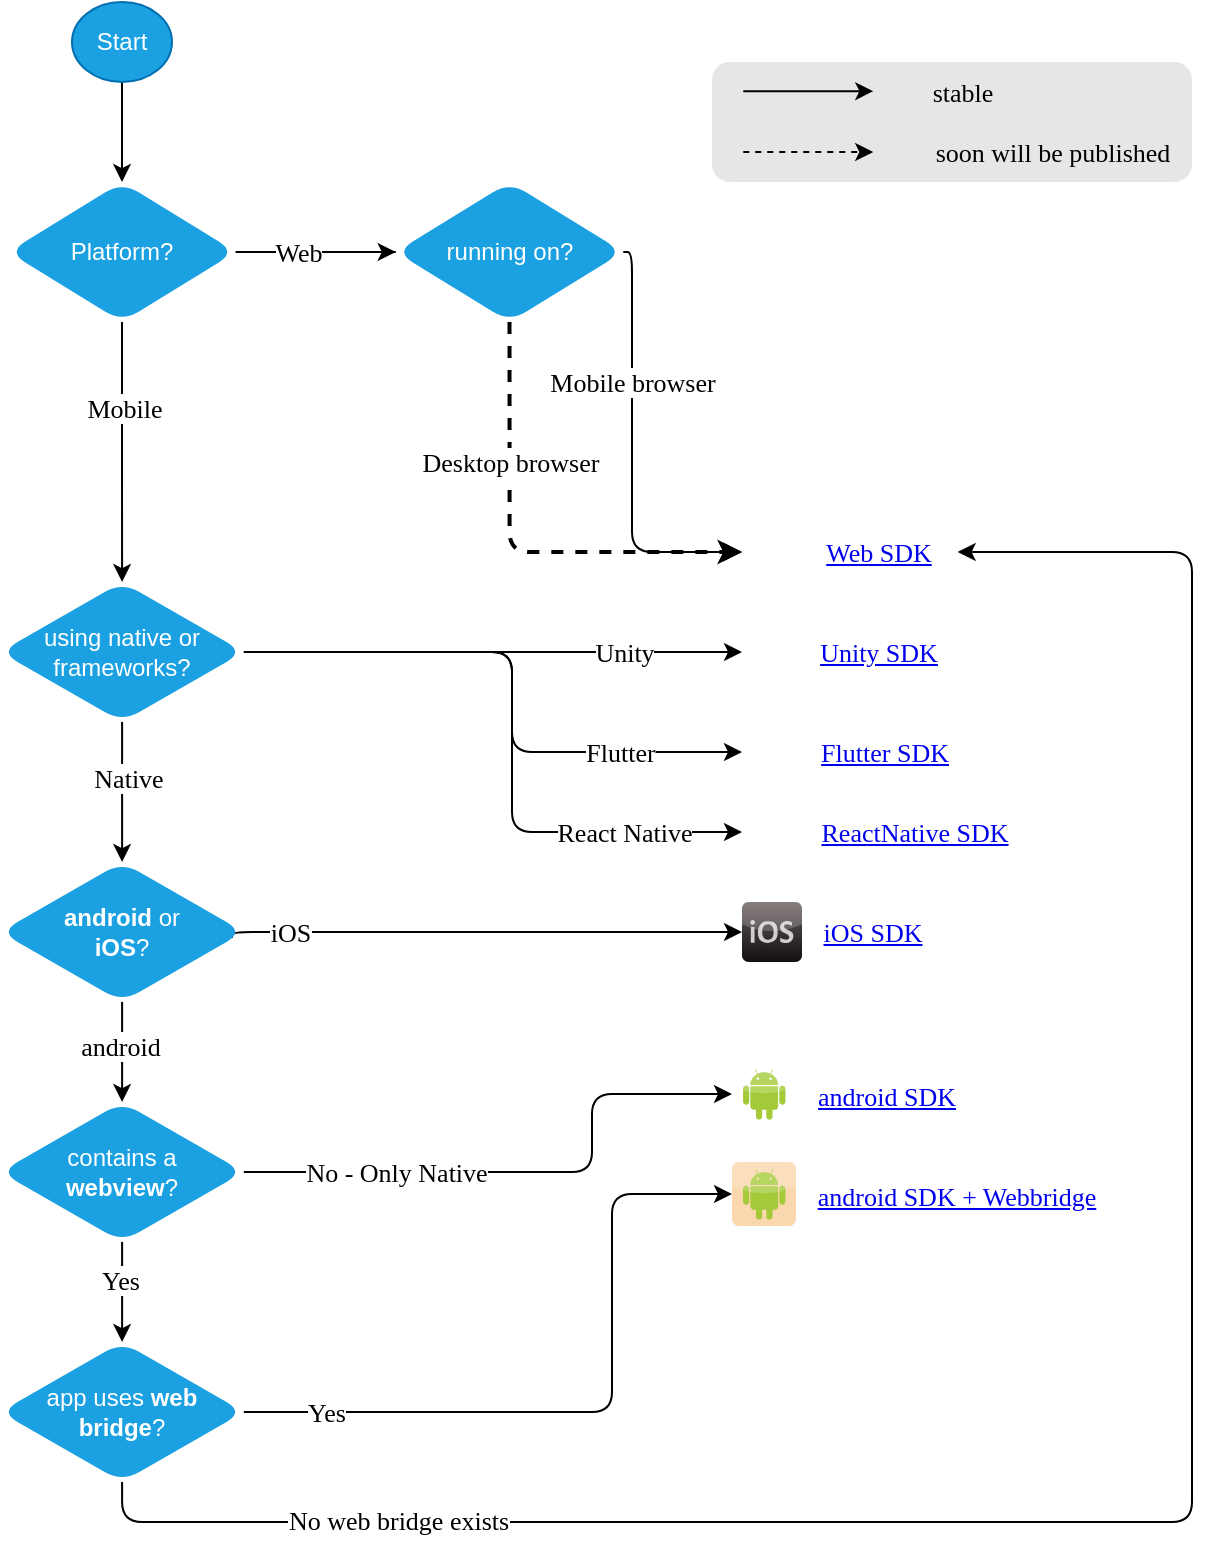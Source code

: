 <mxfile version="20.1.1" type="github"><diagram id="rmzOahfYlKzAROvoxuqg" name="Page-1"><mxGraphModel dx="918" dy="479" grid="1" gridSize="10" guides="1" tooltips="1" connect="1" arrows="1" fold="1" page="1" pageScale="1" pageWidth="850" pageHeight="1100" math="0" shadow="0"><root><mxCell id="0"/><mxCell id="1" parent="0"/><mxCell id="IYTiLEhlw6lP6kUkybA1-132" value="" style="rounded=1;whiteSpace=wrap;html=1;sketch=0;fontFamily=Garamond;fontSize=13;fillColor=#E6E6E6;strokeColor=none;" vertex="1" parent="1"><mxGeometry x="730" y="110" width="240" height="60" as="geometry"/></mxCell><mxCell id="IYTiLEhlw6lP6kUkybA1-131" value="soon will be published" style="text;html=1;align=center;verticalAlign=middle;resizable=0;points=[];autosize=1;strokeColor=none;fillColor=none;fontSize=13;fontFamily=Garamond;" vertex="1" parent="1"><mxGeometry x="830" y="140" width="140" height="30" as="geometry"/></mxCell><mxCell id="IYTiLEhlw6lP6kUkybA1-4" value="" style="edgeStyle=orthogonalEdgeStyle;rounded=0;orthogonalLoop=1;jettySize=auto;html=1;" edge="1" parent="1" source="IYTiLEhlw6lP6kUkybA1-2" target="IYTiLEhlw6lP6kUkybA1-3"><mxGeometry relative="1" as="geometry"/></mxCell><mxCell id="IYTiLEhlw6lP6kUkybA1-2" value="Start" style="ellipse;whiteSpace=wrap;html=1;fillColor=#1ba1e2;fontColor=#ffffff;strokeColor=#006EAF;" vertex="1" parent="1"><mxGeometry x="410" y="80" width="50" height="40" as="geometry"/></mxCell><mxCell id="IYTiLEhlw6lP6kUkybA1-72" value="" style="edgeStyle=orthogonalEdgeStyle;rounded=0;orthogonalLoop=1;jettySize=auto;html=1;fontFamily=Garamond;fontSize=13;" edge="1" parent="1" source="IYTiLEhlw6lP6kUkybA1-3" target="IYTiLEhlw6lP6kUkybA1-71"><mxGeometry relative="1" as="geometry"/></mxCell><mxCell id="IYTiLEhlw6lP6kUkybA1-75" value="" style="edgeStyle=orthogonalEdgeStyle;rounded=0;orthogonalLoop=1;jettySize=auto;html=1;fontFamily=Garamond;fontSize=13;" edge="1" parent="1" source="IYTiLEhlw6lP6kUkybA1-3" target="IYTiLEhlw6lP6kUkybA1-74"><mxGeometry relative="1" as="geometry"/></mxCell><mxCell id="IYTiLEhlw6lP6kUkybA1-78" value="Mobile" style="edgeLabel;html=1;align=center;verticalAlign=middle;resizable=0;points=[];fontSize=13;fontFamily=Garamond;" vertex="1" connectable="0" parent="IYTiLEhlw6lP6kUkybA1-75"><mxGeometry x="-0.346" y="1" relative="1" as="geometry"><mxPoint as="offset"/></mxGeometry></mxCell><mxCell id="IYTiLEhlw6lP6kUkybA1-3" value="Platform?" style="rhombus;whiteSpace=wrap;html=1;fillColor=#1ba1e2;strokeColor=none;fontColor=#ffffff;rounded=1;perimeterSpacing=0;spacing=22;" vertex="1" parent="1"><mxGeometry x="378.13" y="170" width="113.75" height="70" as="geometry"/></mxCell><mxCell id="IYTiLEhlw6lP6kUkybA1-73" value="" style="edgeStyle=orthogonalEdgeStyle;rounded=0;orthogonalLoop=1;jettySize=auto;html=1;fontFamily=Garamond;fontSize=13;endArrow=none;endFill=0;" edge="1" parent="1" source="IYTiLEhlw6lP6kUkybA1-71" target="IYTiLEhlw6lP6kUkybA1-3"><mxGeometry relative="1" as="geometry"/></mxCell><mxCell id="IYTiLEhlw6lP6kUkybA1-77" value="Web" style="edgeLabel;html=1;align=center;verticalAlign=middle;resizable=0;points=[];fontSize=13;fontFamily=Garamond;" vertex="1" connectable="0" parent="IYTiLEhlw6lP6kUkybA1-73"><mxGeometry x="0.241" relative="1" as="geometry"><mxPoint as="offset"/></mxGeometry></mxCell><mxCell id="IYTiLEhlw6lP6kUkybA1-97" style="edgeStyle=elbowEdgeStyle;rounded=1;orthogonalLoop=1;jettySize=auto;html=1;fontFamily=Garamond;fontSize=13;endArrow=classic;endFill=1;entryX=0;entryY=0.5;entryDx=0;entryDy=0;jumpStyle=none;" edge="1" parent="1" source="IYTiLEhlw6lP6kUkybA1-71" target="IYTiLEhlw6lP6kUkybA1-93"><mxGeometry relative="1" as="geometry"><mxPoint x="870" y="460" as="targetPoint"/><Array as="points"><mxPoint x="690" y="300"/><mxPoint x="700" y="310"/><mxPoint x="800" y="300"/><mxPoint x="880" y="360"/><mxPoint x="800" y="390"/><mxPoint x="800" y="320"/><mxPoint x="830" y="290"/></Array></mxGeometry></mxCell><mxCell id="IYTiLEhlw6lP6kUkybA1-98" value="Mobile browser" style="edgeLabel;html=1;align=center;verticalAlign=middle;resizable=0;points=[];fontSize=13;fontFamily=Garamond;" vertex="1" connectable="0" parent="IYTiLEhlw6lP6kUkybA1-97"><mxGeometry x="-0.853" y="-2" relative="1" as="geometry"><mxPoint x="2" y="54" as="offset"/></mxGeometry></mxCell><mxCell id="IYTiLEhlw6lP6kUkybA1-99" style="edgeStyle=orthogonalEdgeStyle;rounded=1;jumpStyle=none;orthogonalLoop=1;jettySize=auto;html=1;entryX=0;entryY=0.5;entryDx=0;entryDy=0;fontFamily=Garamond;fontSize=13;endArrow=classic;endFill=1;exitX=0.5;exitY=1;exitDx=0;exitDy=0;dashed=1;jumpSize=6;strokeWidth=2;" edge="1" parent="1" source="IYTiLEhlw6lP6kUkybA1-71" target="IYTiLEhlw6lP6kUkybA1-93"><mxGeometry relative="1" as="geometry"><Array as="points"><mxPoint x="629" y="355"/></Array></mxGeometry></mxCell><mxCell id="IYTiLEhlw6lP6kUkybA1-100" value="Desktop browser" style="edgeLabel;html=1;align=center;verticalAlign=middle;resizable=0;points=[];fontSize=13;fontFamily=Garamond;" vertex="1" connectable="0" parent="IYTiLEhlw6lP6kUkybA1-99"><mxGeometry x="-0.799" relative="1" as="geometry"><mxPoint y="47" as="offset"/></mxGeometry></mxCell><mxCell id="IYTiLEhlw6lP6kUkybA1-71" value="running on?" style="rhombus;whiteSpace=wrap;html=1;fillColor=#1ba1e2;strokeColor=none;fontColor=#ffffff;rounded=1;perimeterSpacing=0;spacing=22;" vertex="1" parent="1"><mxGeometry x="571.88" y="170" width="113.75" height="70" as="geometry"/></mxCell><mxCell id="IYTiLEhlw6lP6kUkybA1-102" value="" style="edgeStyle=orthogonalEdgeStyle;rounded=1;jumpStyle=none;jumpSize=6;orthogonalLoop=1;jettySize=auto;html=1;fontFamily=Garamond;fontSize=13;endArrow=classic;endFill=1;strokeWidth=1;" edge="1" parent="1" source="IYTiLEhlw6lP6kUkybA1-74" target="IYTiLEhlw6lP6kUkybA1-101"><mxGeometry relative="1" as="geometry"/></mxCell><mxCell id="IYTiLEhlw6lP6kUkybA1-103" value="Native" style="edgeLabel;html=1;align=center;verticalAlign=middle;resizable=0;points=[];fontSize=13;fontFamily=Garamond;" vertex="1" connectable="0" parent="IYTiLEhlw6lP6kUkybA1-102"><mxGeometry x="-0.206" y="3" relative="1" as="geometry"><mxPoint as="offset"/></mxGeometry></mxCell><mxCell id="IYTiLEhlw6lP6kUkybA1-104" style="edgeStyle=orthogonalEdgeStyle;rounded=1;jumpStyle=none;jumpSize=6;orthogonalLoop=1;jettySize=auto;html=1;fontFamily=Garamond;fontSize=13;endArrow=classic;endFill=1;strokeWidth=1;entryX=0;entryY=0.5;entryDx=0;entryDy=0;" edge="1" parent="1" source="IYTiLEhlw6lP6kUkybA1-74" target="IYTiLEhlw6lP6kUkybA1-62"><mxGeometry relative="1" as="geometry"><mxPoint x="710" y="380" as="targetPoint"/><Array as="points"><mxPoint x="730" y="405"/><mxPoint x="730" y="405"/></Array></mxGeometry></mxCell><mxCell id="IYTiLEhlw6lP6kUkybA1-108" value="Unity" style="edgeLabel;html=1;align=center;verticalAlign=middle;resizable=0;points=[];fontSize=13;fontFamily=Garamond;" vertex="1" connectable="0" parent="IYTiLEhlw6lP6kUkybA1-104"><mxGeometry x="0.409" relative="1" as="geometry"><mxPoint x="14" as="offset"/></mxGeometry></mxCell><mxCell id="IYTiLEhlw6lP6kUkybA1-106" style="edgeStyle=orthogonalEdgeStyle;rounded=1;jumpStyle=none;jumpSize=6;orthogonalLoop=1;jettySize=auto;html=1;entryX=0;entryY=0.5;entryDx=0;entryDy=0;fontFamily=Garamond;fontSize=13;endArrow=classic;endFill=1;strokeWidth=1;" edge="1" parent="1" source="IYTiLEhlw6lP6kUkybA1-74" target="IYTiLEhlw6lP6kUkybA1-63"><mxGeometry relative="1" as="geometry"><Array as="points"><mxPoint x="630" y="405"/><mxPoint x="630" y="455"/></Array></mxGeometry></mxCell><mxCell id="IYTiLEhlw6lP6kUkybA1-109" value="Flutter" style="edgeLabel;html=1;align=center;verticalAlign=middle;resizable=0;points=[];fontSize=13;fontFamily=Garamond;" vertex="1" connectable="0" parent="IYTiLEhlw6lP6kUkybA1-106"><mxGeometry x="0.46" y="-3" relative="1" as="geometry"><mxPoint x="19" y="-3" as="offset"/></mxGeometry></mxCell><mxCell id="IYTiLEhlw6lP6kUkybA1-107" style="edgeStyle=orthogonalEdgeStyle;rounded=1;jumpStyle=none;jumpSize=6;orthogonalLoop=1;jettySize=auto;html=1;entryX=0;entryY=0.5;entryDx=0;entryDy=0;fontFamily=Garamond;fontSize=13;endArrow=classic;endFill=1;strokeWidth=1;" edge="1" parent="1" source="IYTiLEhlw6lP6kUkybA1-74" target="IYTiLEhlw6lP6kUkybA1-65"><mxGeometry relative="1" as="geometry"><Array as="points"><mxPoint x="630" y="405"/><mxPoint x="630" y="495"/></Array></mxGeometry></mxCell><mxCell id="IYTiLEhlw6lP6kUkybA1-110" value="React Native" style="edgeLabel;html=1;align=center;verticalAlign=middle;resizable=0;points=[];fontSize=13;fontFamily=Garamond;" vertex="1" connectable="0" parent="IYTiLEhlw6lP6kUkybA1-107"><mxGeometry x="0.498" y="4" relative="1" as="geometry"><mxPoint x="26" y="4" as="offset"/></mxGeometry></mxCell><mxCell id="IYTiLEhlw6lP6kUkybA1-74" value="using native or frameworks?" style="rhombus;whiteSpace=wrap;html=1;fillColor=#1ba1e2;strokeColor=none;fontColor=#ffffff;rounded=1;perimeterSpacing=0;spacing=22;" vertex="1" parent="1"><mxGeometry x="374.07" y="370" width="121.88" height="70" as="geometry"/></mxCell><mxCell id="IYTiLEhlw6lP6kUkybA1-80" value="" style="group" vertex="1" connectable="0" parent="1"><mxGeometry x="740" y="610" width="122" height="32" as="geometry"/></mxCell><mxCell id="IYTiLEhlw6lP6kUkybA1-67" value="" style="dashed=0;outlineConnect=0;html=1;align=center;labelPosition=center;verticalLabelPosition=bottom;verticalAlign=top;shape=mxgraph.webicons.android;" vertex="1" parent="IYTiLEhlw6lP6kUkybA1-80"><mxGeometry width="32" height="32" as="geometry"/></mxCell><mxCell id="IYTiLEhlw6lP6kUkybA1-79" value="&lt;a href=&quot;https://github.com/adtrace/adtrace_sdk_android&quot;&gt;android SDK&lt;br&gt;&lt;/a&gt;" style="text;html=1;align=center;verticalAlign=middle;resizable=0;points=[];autosize=1;strokeColor=none;fillColor=none;fontSize=13;fontFamily=Garamond;" vertex="1" parent="IYTiLEhlw6lP6kUkybA1-80"><mxGeometry x="32" y="2" width="90" height="30" as="geometry"/></mxCell><mxCell id="IYTiLEhlw6lP6kUkybA1-81" value="" style="group" vertex="1" connectable="0" parent="1"><mxGeometry x="740" y="660" width="157" height="32" as="geometry"/></mxCell><mxCell id="IYTiLEhlw6lP6kUkybA1-82" value="" style="dashed=0;outlineConnect=0;html=1;align=center;labelPosition=center;verticalLabelPosition=bottom;verticalAlign=top;shape=mxgraph.webicons.android;fillColor=#fad7ac;strokeColor=#b46504;" vertex="1" parent="IYTiLEhlw6lP6kUkybA1-81"><mxGeometry width="32" height="32" as="geometry"/></mxCell><mxCell id="IYTiLEhlw6lP6kUkybA1-83" value="&lt;a href=&quot;https://github.com/adtrace/adtrace_sdk_android&quot;&gt;android SDK + Webbridge&lt;br&gt;&lt;/a&gt;" style="text;html=1;align=center;verticalAlign=middle;resizable=0;points=[];autosize=1;strokeColor=none;fillColor=none;fontSize=13;fontFamily=Garamond;" vertex="1" parent="IYTiLEhlw6lP6kUkybA1-81"><mxGeometry x="32" y="2" width="160" height="30" as="geometry"/></mxCell><mxCell id="IYTiLEhlw6lP6kUkybA1-86" value="" style="group" vertex="1" connectable="0" parent="1"><mxGeometry x="745" y="530" width="100" height="30" as="geometry"/></mxCell><mxCell id="IYTiLEhlw6lP6kUkybA1-66" value="" style="dashed=0;outlineConnect=0;html=1;align=center;labelPosition=center;verticalLabelPosition=bottom;verticalAlign=top;shape=mxgraph.webicons.ios;fillColor=#695D5D;gradientColor=#100E0E" vertex="1" parent="IYTiLEhlw6lP6kUkybA1-86"><mxGeometry width="30" height="30" as="geometry"/></mxCell><mxCell id="IYTiLEhlw6lP6kUkybA1-85" value="&lt;a href=&quot;https://github.com/adtrace/adtrace_sdk_iOS&quot;&gt;iOS SDK&lt;/a&gt;" style="text;html=1;align=center;verticalAlign=middle;resizable=0;points=[];autosize=1;strokeColor=none;fillColor=none;fontSize=13;fontFamily=Garamond;" vertex="1" parent="IYTiLEhlw6lP6kUkybA1-86"><mxGeometry x="30" width="70" height="30" as="geometry"/></mxCell><mxCell id="IYTiLEhlw6lP6kUkybA1-90" value="" style="group" vertex="1" connectable="0" parent="1"><mxGeometry x="745" y="390" width="107.83" height="30" as="geometry"/></mxCell><mxCell id="IYTiLEhlw6lP6kUkybA1-62" value="" style="shape=image;verticalLabelPosition=bottom;labelBackgroundColor=default;verticalAlign=top;aspect=fixed;imageAspect=0;image=https://upload.wikimedia.org/wikipedia/commons/thumb/1/19/Unity_Technologies_logo.svg/2560px-Unity_Technologies_logo.svg.png;sketch=0;clipPath=inset(0% 61.33% 2.75% 0%);" vertex="1" parent="IYTiLEhlw6lP6kUkybA1-90"><mxGeometry width="32.83" height="30" as="geometry"/></mxCell><mxCell id="IYTiLEhlw6lP6kUkybA1-87" value="&lt;a href=&quot;https://github.com/adtrace/adtrace_sdk_unity&quot;&gt;Unity SDK&lt;/a&gt;" style="text;html=1;align=center;verticalAlign=middle;resizable=0;points=[];autosize=1;strokeColor=none;fillColor=none;fontSize=13;fontFamily=Garamond;" vertex="1" parent="IYTiLEhlw6lP6kUkybA1-90"><mxGeometry x="27.83" width="80" height="30" as="geometry"/></mxCell><mxCell id="IYTiLEhlw6lP6kUkybA1-91" value="" style="group" vertex="1" connectable="0" parent="1"><mxGeometry x="745" y="480" width="145.63" height="30" as="geometry"/></mxCell><mxCell id="IYTiLEhlw6lP6kUkybA1-65" value="" style="shape=image;verticalLabelPosition=bottom;labelBackgroundColor=default;verticalAlign=top;aspect=fixed;imageAspect=0;image=https://www.pngitem.com/pimgs/m/514-5142665_react-native-transparent-react-native-logo-png-png.png;clipPath=inset(2.17% 67% 0% 2.67%);" vertex="1" parent="IYTiLEhlw6lP6kUkybA1-91"><mxGeometry width="30.33" height="30" as="geometry"/></mxCell><mxCell id="IYTiLEhlw6lP6kUkybA1-89" value="&lt;a href=&quot;https://github.com/adtrace/adtrace_sdk_react_native&quot;&gt;ReactNative SDK&lt;/a&gt;" style="text;html=1;align=center;verticalAlign=middle;resizable=0;points=[];autosize=1;strokeColor=none;fillColor=none;fontSize=13;fontFamily=Garamond;" vertex="1" parent="IYTiLEhlw6lP6kUkybA1-91"><mxGeometry x="25.63" width="120" height="30" as="geometry"/></mxCell><mxCell id="IYTiLEhlw6lP6kUkybA1-92" value="" style="group" vertex="1" connectable="0" parent="1"><mxGeometry x="745" y="440" width="115.63" height="30" as="geometry"/></mxCell><mxCell id="IYTiLEhlw6lP6kUkybA1-63" value="" style="shape=image;verticalLabelPosition=bottom;labelBackgroundColor=default;verticalAlign=top;aspect=fixed;imageAspect=0;image=https://upload.wikimedia.org/wikipedia/commons/thumb/4/44/Google-flutter-logo.svg/2560px-Google-flutter-logo.svg.png;clipPath=inset(0% 71% 0% 0%);" vertex="1" parent="IYTiLEhlw6lP6kUkybA1-92"><mxGeometry width="30.35" height="30" as="geometry"/></mxCell><mxCell id="IYTiLEhlw6lP6kUkybA1-88" value="&lt;a href=&quot;https://github.com/adtrace/adtrace_sdk_flutter&quot;&gt;Flutter SDK&lt;/a&gt;" style="text;html=1;align=center;verticalAlign=middle;resizable=0;points=[];autosize=1;strokeColor=none;fillColor=none;fontSize=13;fontFamily=Garamond;" vertex="1" parent="IYTiLEhlw6lP6kUkybA1-92"><mxGeometry x="25.63" width="90" height="30" as="geometry"/></mxCell><mxCell id="IYTiLEhlw6lP6kUkybA1-95" value="" style="group" vertex="1" connectable="0" parent="1"><mxGeometry x="745" y="340" width="107.83" height="30" as="geometry"/></mxCell><mxCell id="IYTiLEhlw6lP6kUkybA1-93" value="" style="shape=image;verticalLabelPosition=bottom;labelBackgroundColor=default;verticalAlign=top;aspect=fixed;imageAspect=0;image=https://www.kindpng.com/picc/m/379-3793754_world-wide-web-icon-website-logo-vector-free.png;" vertex="1" parent="IYTiLEhlw6lP6kUkybA1-95"><mxGeometry y="2.5" width="29.88" height="25" as="geometry"/></mxCell><mxCell id="IYTiLEhlw6lP6kUkybA1-94" value="&lt;a href=&quot;https://github.com/adtrace/adtrace_sdk_web&quot;&gt;Web SDK&lt;/a&gt;" style="text;html=1;align=center;verticalAlign=middle;resizable=0;points=[];autosize=1;strokeColor=none;fillColor=none;fontSize=13;fontFamily=Garamond;" vertex="1" parent="IYTiLEhlw6lP6kUkybA1-95"><mxGeometry x="27.83" width="80" height="30" as="geometry"/></mxCell><mxCell id="IYTiLEhlw6lP6kUkybA1-112" style="edgeStyle=orthogonalEdgeStyle;rounded=1;jumpStyle=none;jumpSize=6;orthogonalLoop=1;jettySize=auto;html=1;fontFamily=Garamond;fontSize=13;endArrow=classic;endFill=1;strokeWidth=1;exitX=0.951;exitY=0.543;exitDx=0;exitDy=0;exitPerimeter=0;" edge="1" parent="1" source="IYTiLEhlw6lP6kUkybA1-101" target="IYTiLEhlw6lP6kUkybA1-66"><mxGeometry relative="1" as="geometry"><mxPoint x="940" y="500" as="targetPoint"/><Array as="points"><mxPoint x="490" y="545"/></Array></mxGeometry></mxCell><mxCell id="IYTiLEhlw6lP6kUkybA1-114" value="iOS" style="edgeLabel;html=1;align=center;verticalAlign=middle;resizable=0;points=[];fontSize=13;fontFamily=Garamond;" vertex="1" connectable="0" parent="IYTiLEhlw6lP6kUkybA1-112"><mxGeometry x="-0.897" y="2" relative="1" as="geometry"><mxPoint x="18" y="2" as="offset"/></mxGeometry></mxCell><mxCell id="IYTiLEhlw6lP6kUkybA1-116" value="" style="edgeStyle=orthogonalEdgeStyle;rounded=1;jumpStyle=none;jumpSize=6;orthogonalLoop=1;jettySize=auto;html=1;fontFamily=Garamond;fontSize=13;endArrow=classic;endFill=1;strokeWidth=1;" edge="1" parent="1" source="IYTiLEhlw6lP6kUkybA1-101" target="IYTiLEhlw6lP6kUkybA1-115"><mxGeometry relative="1" as="geometry"/></mxCell><mxCell id="IYTiLEhlw6lP6kUkybA1-117" value="android" style="edgeLabel;html=1;align=center;verticalAlign=middle;resizable=0;points=[];fontSize=13;fontFamily=Garamond;" vertex="1" connectable="0" parent="IYTiLEhlw6lP6kUkybA1-116"><mxGeometry x="-0.142" y="-1" relative="1" as="geometry"><mxPoint as="offset"/></mxGeometry></mxCell><mxCell id="IYTiLEhlw6lP6kUkybA1-101" value="&lt;b&gt;android&lt;/b&gt; or &lt;b&gt;iOS&lt;/b&gt;?" style="rhombus;whiteSpace=wrap;html=1;fillColor=#1ba1e2;strokeColor=none;fontColor=#ffffff;rounded=1;perimeterSpacing=0;spacing=22;" vertex="1" parent="1"><mxGeometry x="374.06" y="510" width="121.88" height="70" as="geometry"/></mxCell><mxCell id="IYTiLEhlw6lP6kUkybA1-119" value="" style="edgeStyle=orthogonalEdgeStyle;rounded=1;jumpStyle=none;jumpSize=6;orthogonalLoop=1;jettySize=auto;html=1;fontFamily=Garamond;fontSize=13;endArrow=classic;endFill=1;strokeWidth=1;" edge="1" parent="1" source="IYTiLEhlw6lP6kUkybA1-115" target="IYTiLEhlw6lP6kUkybA1-118"><mxGeometry relative="1" as="geometry"/></mxCell><mxCell id="IYTiLEhlw6lP6kUkybA1-122" value="Yes" style="edgeLabel;html=1;align=center;verticalAlign=middle;resizable=0;points=[];fontSize=13;fontFamily=Garamond;" vertex="1" connectable="0" parent="IYTiLEhlw6lP6kUkybA1-119"><mxGeometry x="-0.249" y="-1" relative="1" as="geometry"><mxPoint as="offset"/></mxGeometry></mxCell><mxCell id="IYTiLEhlw6lP6kUkybA1-120" style="edgeStyle=orthogonalEdgeStyle;rounded=1;jumpStyle=none;jumpSize=6;orthogonalLoop=1;jettySize=auto;html=1;fontFamily=Garamond;fontSize=13;endArrow=classic;endFill=1;strokeWidth=1;" edge="1" parent="1" source="IYTiLEhlw6lP6kUkybA1-115" target="IYTiLEhlw6lP6kUkybA1-67"><mxGeometry relative="1" as="geometry"><Array as="points"><mxPoint x="670" y="665"/><mxPoint x="670" y="626"/></Array></mxGeometry></mxCell><mxCell id="IYTiLEhlw6lP6kUkybA1-121" value="No - Only Native" style="edgeLabel;html=1;align=center;verticalAlign=middle;resizable=0;points=[];fontSize=13;fontFamily=Garamond;" vertex="1" connectable="0" parent="IYTiLEhlw6lP6kUkybA1-120"><mxGeometry x="-0.477" y="-3" relative="1" as="geometry"><mxPoint x="2" y="-3" as="offset"/></mxGeometry></mxCell><mxCell id="IYTiLEhlw6lP6kUkybA1-115" value="contains a &lt;b&gt;webview&lt;/b&gt;?" style="rhombus;whiteSpace=wrap;html=1;fillColor=#1ba1e2;strokeColor=none;fontColor=#ffffff;rounded=1;perimeterSpacing=0;spacing=22;" vertex="1" parent="1"><mxGeometry x="374.06" y="630" width="121.88" height="70" as="geometry"/></mxCell><mxCell id="IYTiLEhlw6lP6kUkybA1-123" style="edgeStyle=orthogonalEdgeStyle;rounded=1;jumpStyle=none;jumpSize=6;orthogonalLoop=1;jettySize=auto;html=1;fontFamily=Garamond;fontSize=13;endArrow=classic;endFill=1;strokeWidth=1;" edge="1" parent="1" source="IYTiLEhlw6lP6kUkybA1-118" target="IYTiLEhlw6lP6kUkybA1-82"><mxGeometry relative="1" as="geometry"><mxPoint x="700" y="670" as="targetPoint"/><Array as="points"><mxPoint x="680" y="785"/><mxPoint x="680" y="676"/></Array></mxGeometry></mxCell><mxCell id="IYTiLEhlw6lP6kUkybA1-124" value="Yes " style="edgeLabel;html=1;align=center;verticalAlign=middle;resizable=0;points=[];fontSize=13;fontFamily=Garamond;" vertex="1" connectable="0" parent="IYTiLEhlw6lP6kUkybA1-123"><mxGeometry x="-0.768" y="-3" relative="1" as="geometry"><mxPoint y="-3" as="offset"/></mxGeometry></mxCell><mxCell id="IYTiLEhlw6lP6kUkybA1-126" value="" style="edgeStyle=orthogonalEdgeStyle;rounded=1;jumpStyle=none;jumpSize=6;orthogonalLoop=1;jettySize=auto;html=1;fontFamily=Garamond;fontSize=13;endArrow=classic;endFill=1;strokeWidth=1;" edge="1" parent="1" source="IYTiLEhlw6lP6kUkybA1-118" target="IYTiLEhlw6lP6kUkybA1-94"><mxGeometry relative="1" as="geometry"><mxPoint x="920" y="360" as="targetPoint"/><Array as="points"><mxPoint x="435" y="840"/><mxPoint x="970" y="840"/><mxPoint x="970" y="355"/></Array></mxGeometry></mxCell><mxCell id="IYTiLEhlw6lP6kUkybA1-127" value="No web bridge exists" style="edgeLabel;html=1;align=center;verticalAlign=middle;resizable=0;points=[];fontSize=13;fontFamily=Garamond;" vertex="1" connectable="0" parent="IYTiLEhlw6lP6kUkybA1-126"><mxGeometry x="-0.204" y="1" relative="1" as="geometry"><mxPoint x="-303" as="offset"/></mxGeometry></mxCell><mxCell id="IYTiLEhlw6lP6kUkybA1-118" value="app uses &lt;b&gt;web bridge&lt;/b&gt;?" style="rhombus;whiteSpace=wrap;html=1;fillColor=#1ba1e2;strokeColor=none;fontColor=#ffffff;rounded=1;perimeterSpacing=0;spacing=22;" vertex="1" parent="1"><mxGeometry x="374.06" y="750" width="121.88" height="70" as="geometry"/></mxCell><mxCell id="IYTiLEhlw6lP6kUkybA1-128" value="" style="endArrow=classic;html=1;rounded=1;fontFamily=Garamond;fontSize=13;strokeWidth=1;jumpStyle=none;jumpSize=6;" edge="1" parent="1"><mxGeometry width="50" height="50" relative="1" as="geometry"><mxPoint x="745.63" y="124.57" as="sourcePoint"/><mxPoint x="810.63" y="124.57" as="targetPoint"/></mxGeometry></mxCell><mxCell id="IYTiLEhlw6lP6kUkybA1-129" value="" style="endArrow=classic;html=1;rounded=1;fontFamily=Garamond;fontSize=13;strokeWidth=1;jumpStyle=none;jumpSize=6;dashed=1;" edge="1" parent="1"><mxGeometry width="50" height="50" relative="1" as="geometry"><mxPoint x="745.63" y="155" as="sourcePoint"/><mxPoint x="810.63" y="155" as="targetPoint"/></mxGeometry></mxCell><mxCell id="IYTiLEhlw6lP6kUkybA1-130" value="stable" style="text;html=1;align=center;verticalAlign=middle;resizable=0;points=[];autosize=1;strokeColor=none;fillColor=none;fontSize=13;fontFamily=Garamond;" vertex="1" parent="1"><mxGeometry x="830" y="110" width="50" height="30" as="geometry"/></mxCell></root></mxGraphModel></diagram></mxfile>
